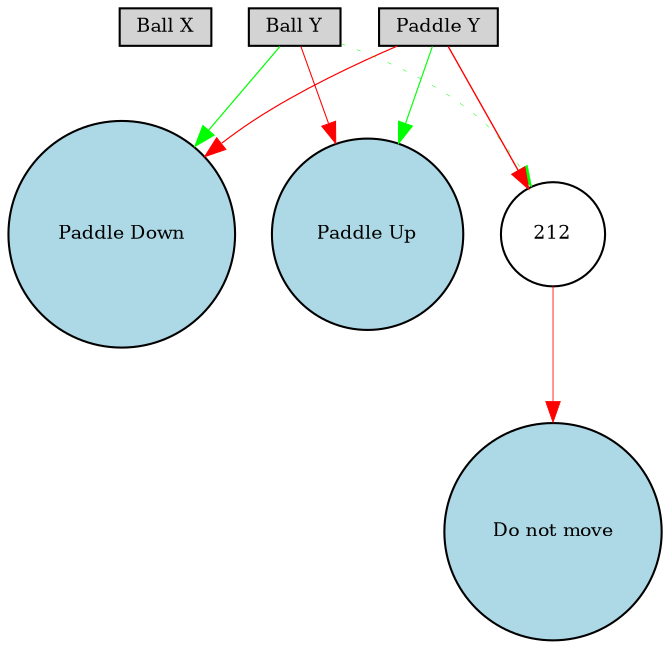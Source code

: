 digraph {
	node [fontsize=9 height=0.2 shape=circle width=0.2]
	"Ball X" [fillcolor=lightgray shape=box style=filled]
	"Ball Y" [fillcolor=lightgray shape=box style=filled]
	"Paddle Y" [fillcolor=lightgray shape=box style=filled]
	"Paddle Down" [fillcolor=lightblue style=filled]
	"Do not move" [fillcolor=lightblue style=filled]
	"Paddle Up" [fillcolor=lightblue style=filled]
	212 [fillcolor=white style=filled]
	"Ball Y" -> 212 [color=green penwidth=0.2366475848696552 style=dotted]
	212 -> "Do not move" [color=red penwidth=0.3892572924051013 style=solid]
	"Ball Y" -> "Paddle Down" [color=green penwidth=0.5910182079218259 style=solid]
	"Paddle Y" -> "Paddle Down" [color=red penwidth=0.5698848865201851 style=solid]
	"Ball Y" -> "Paddle Up" [color=red penwidth=0.5129999839324015 style=solid]
	"Paddle Y" -> 212 [color=red penwidth=0.6642552403364678 style=solid]
	"Paddle Y" -> "Paddle Up" [color=green penwidth=0.5475710269026111 style=solid]
}
